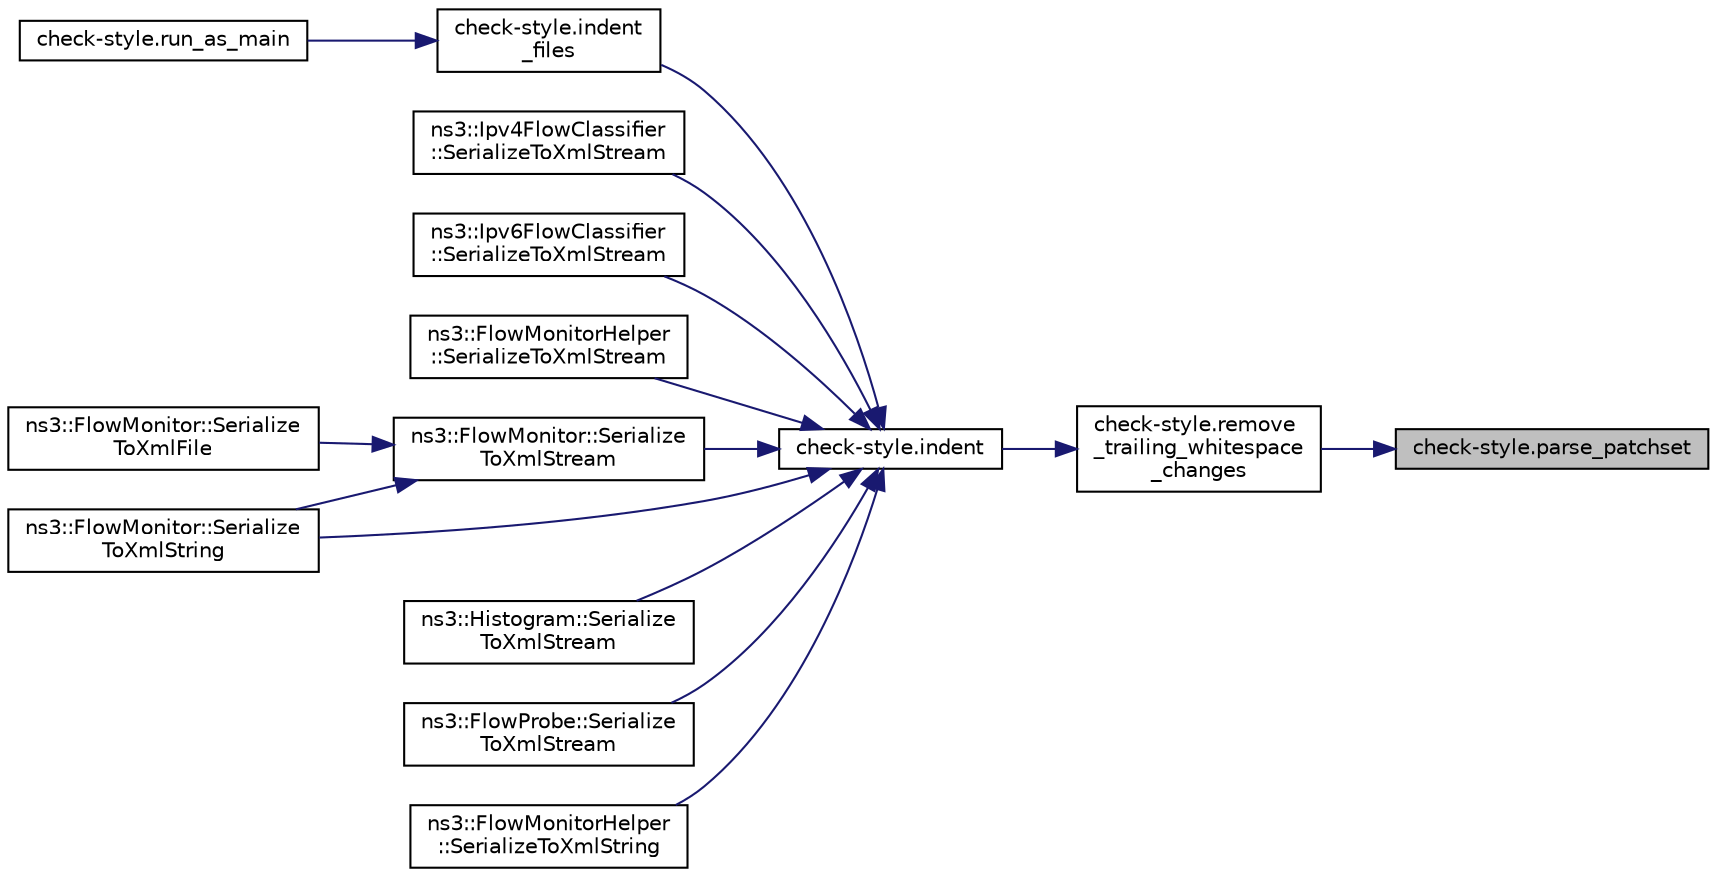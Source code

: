 digraph "check-style.parse_patchset"
{
 // LATEX_PDF_SIZE
  edge [fontname="Helvetica",fontsize="10",labelfontname="Helvetica",labelfontsize="10"];
  node [fontname="Helvetica",fontsize="10",shape=record];
  rankdir="RL";
  Node1 [label="check-style.parse_patchset",height=0.2,width=0.4,color="black", fillcolor="grey75", style="filled", fontcolor="black",tooltip=" "];
  Node1 -> Node2 [dir="back",color="midnightblue",fontsize="10",style="solid",fontname="Helvetica"];
  Node2 [label="check-style.remove\l_trailing_whitespace\l_changes",height=0.2,width=0.4,color="black", fillcolor="white", style="filled",URL="$namespacecheck-style.html#a2c3b5d33c0b17e299351caf642937eb3",tooltip=" "];
  Node2 -> Node3 [dir="back",color="midnightblue",fontsize="10",style="solid",fontname="Helvetica"];
  Node3 [label="check-style.indent",height=0.2,width=0.4,color="black", fillcolor="white", style="filled",URL="$namespacecheck-style.html#a2d6f9f432f34c4705db87ddfcb13405e",tooltip=" "];
  Node3 -> Node4 [dir="back",color="midnightblue",fontsize="10",style="solid",fontname="Helvetica"];
  Node4 [label="check-style.indent\l_files",height=0.2,width=0.4,color="black", fillcolor="white", style="filled",URL="$namespacecheck-style.html#aa3bfb1c5674ac5b420acea5a927a2da8",tooltip=" "];
  Node4 -> Node5 [dir="back",color="midnightblue",fontsize="10",style="solid",fontname="Helvetica"];
  Node5 [label="check-style.run_as_main",height=0.2,width=0.4,color="black", fillcolor="white", style="filled",URL="$namespacecheck-style.html#a9b597c289b896e5c796181f774d4639d",tooltip=" "];
  Node3 -> Node6 [dir="back",color="midnightblue",fontsize="10",style="solid",fontname="Helvetica"];
  Node6 [label="ns3::Ipv4FlowClassifier\l::SerializeToXmlStream",height=0.2,width=0.4,color="black", fillcolor="white", style="filled",URL="$classns3_1_1_ipv4_flow_classifier.html#a40ddcd8978075837beaf1c4e505a4056",tooltip="Serializes the results to an std::ostream in XML format."];
  Node3 -> Node7 [dir="back",color="midnightblue",fontsize="10",style="solid",fontname="Helvetica"];
  Node7 [label="ns3::Ipv6FlowClassifier\l::SerializeToXmlStream",height=0.2,width=0.4,color="black", fillcolor="white", style="filled",URL="$classns3_1_1_ipv6_flow_classifier.html#aff1e36e81bac4e8b62708597c0d40726",tooltip="Serializes the results to an std::ostream in XML format."];
  Node3 -> Node8 [dir="back",color="midnightblue",fontsize="10",style="solid",fontname="Helvetica"];
  Node8 [label="ns3::FlowMonitorHelper\l::SerializeToXmlStream",height=0.2,width=0.4,color="black", fillcolor="white", style="filled",URL="$classns3_1_1_flow_monitor_helper.html#a9fe13d3552876858d3b2abc08a117f3b",tooltip="Serializes the results to an std::ostream in XML format."];
  Node3 -> Node9 [dir="back",color="midnightblue",fontsize="10",style="solid",fontname="Helvetica"];
  Node9 [label="ns3::FlowMonitor::Serialize\lToXmlStream",height=0.2,width=0.4,color="black", fillcolor="white", style="filled",URL="$classns3_1_1_flow_monitor.html#ad710bde80a3f6a74c649df72200a0566",tooltip="Serializes the results to an std::ostream in XML format."];
  Node9 -> Node10 [dir="back",color="midnightblue",fontsize="10",style="solid",fontname="Helvetica"];
  Node10 [label="ns3::FlowMonitor::Serialize\lToXmlFile",height=0.2,width=0.4,color="black", fillcolor="white", style="filled",URL="$classns3_1_1_flow_monitor.html#a4c92ccb32c95122857aefbcfc82d6746",tooltip="Same as SerializeToXmlStream, but writes to a file instead."];
  Node9 -> Node11 [dir="back",color="midnightblue",fontsize="10",style="solid",fontname="Helvetica"];
  Node11 [label="ns3::FlowMonitor::Serialize\lToXmlString",height=0.2,width=0.4,color="black", fillcolor="white", style="filled",URL="$classns3_1_1_flow_monitor.html#a89647ad4d5e51d4c64c3dd655e420d4e",tooltip="Same as SerializeToXmlStream, but returns the output as a std::string."];
  Node3 -> Node12 [dir="back",color="midnightblue",fontsize="10",style="solid",fontname="Helvetica"];
  Node12 [label="ns3::Histogram::Serialize\lToXmlStream",height=0.2,width=0.4,color="black", fillcolor="white", style="filled",URL="$classns3_1_1_histogram.html#a7ce65ef88410b88b4f3d9cccb21c8fdb",tooltip="Serializes the results to an std::ostream in XML format."];
  Node3 -> Node13 [dir="back",color="midnightblue",fontsize="10",style="solid",fontname="Helvetica"];
  Node13 [label="ns3::FlowProbe::Serialize\lToXmlStream",height=0.2,width=0.4,color="black", fillcolor="white", style="filled",URL="$classns3_1_1_flow_probe.html#ace70c9648491a3cd540993998721e378",tooltip="Serializes the results to an std::ostream in XML format."];
  Node3 -> Node14 [dir="back",color="midnightblue",fontsize="10",style="solid",fontname="Helvetica"];
  Node14 [label="ns3::FlowMonitorHelper\l::SerializeToXmlString",height=0.2,width=0.4,color="black", fillcolor="white", style="filled",URL="$classns3_1_1_flow_monitor_helper.html#a349f123606ce669102fb554fcc9dd799",tooltip="Same as SerializeToXmlStream, but returns the output as a std::string."];
  Node3 -> Node11 [dir="back",color="midnightblue",fontsize="10",style="solid",fontname="Helvetica"];
}
